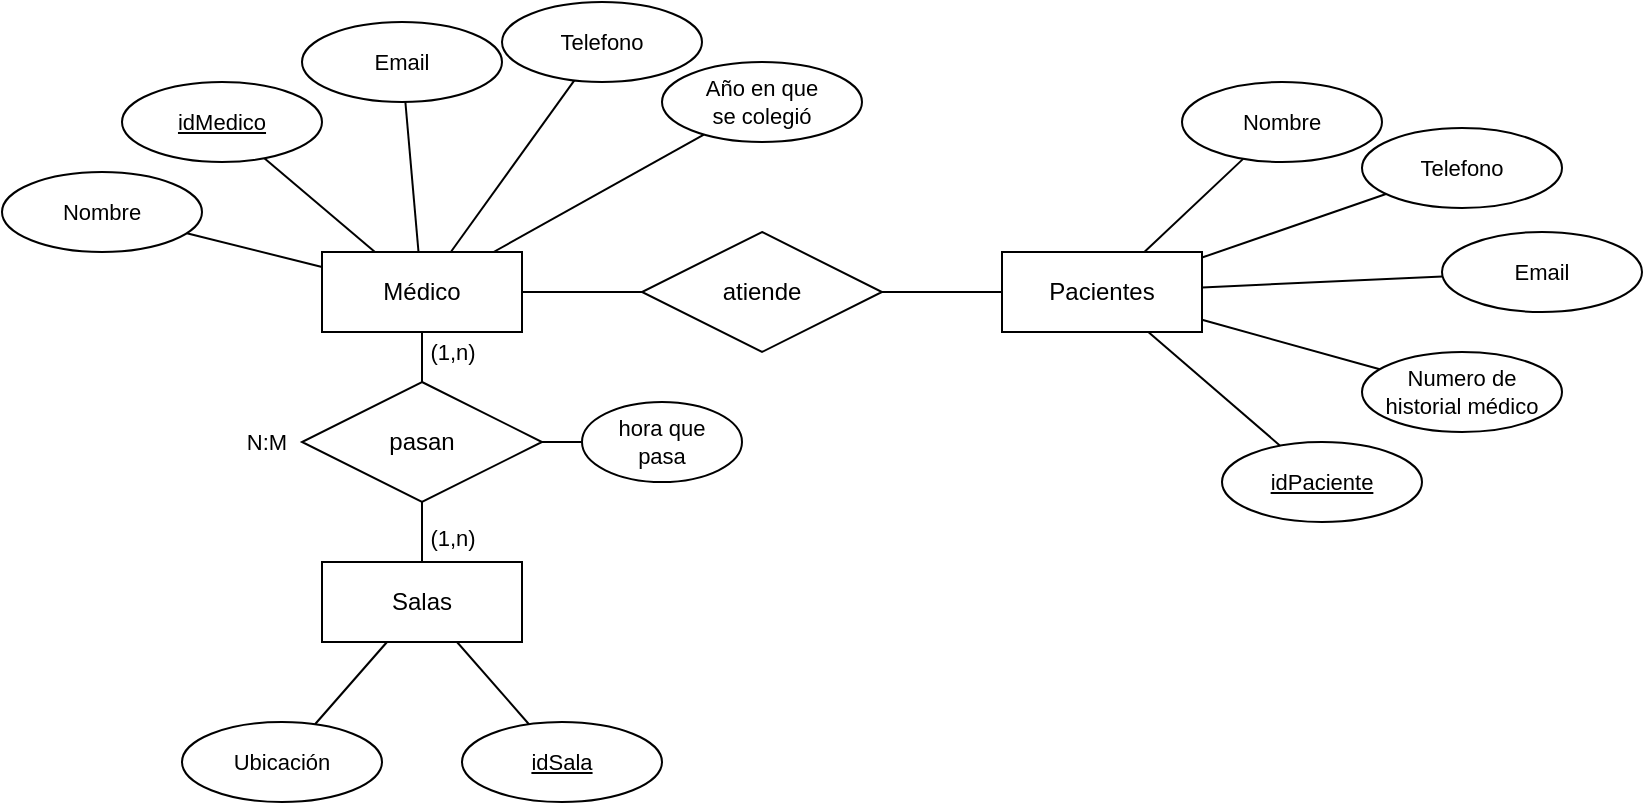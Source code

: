 <mxfile version="22.1.16" type="github" pages="4">
  <diagram name="Ejercicio 1" id="e9D0UUOPc3bHEEp7Io9f">
    <mxGraphModel dx="1393" dy="758" grid="1" gridSize="10" guides="1" tooltips="1" connect="1" arrows="1" fold="1" page="1" pageScale="1" pageWidth="980" pageHeight="690" math="0" shadow="0">
      <root>
        <mxCell id="0" />
        <mxCell id="1" parent="0" />
        <mxCell id="zloxpWGqAuvNf6bjvjbH-25" style="edgeStyle=none;shape=connector;rounded=0;orthogonalLoop=1;jettySize=auto;html=1;labelBackgroundColor=default;strokeColor=default;align=center;verticalAlign=middle;fontFamily=Helvetica;fontSize=11;fontColor=default;endArrow=none;endFill=0;" parent="1" source="zloxpWGqAuvNf6bjvjbH-1" target="zloxpWGqAuvNf6bjvjbH-3" edge="1">
          <mxGeometry relative="1" as="geometry" />
        </mxCell>
        <mxCell id="zloxpWGqAuvNf6bjvjbH-1" value="Médico" style="whiteSpace=wrap;html=1;align=center;" parent="1" vertex="1">
          <mxGeometry x="270" y="295" width="100" height="40" as="geometry" />
        </mxCell>
        <mxCell id="zloxpWGqAuvNf6bjvjbH-2" value="Pacientes" style="whiteSpace=wrap;html=1;align=center;" parent="1" vertex="1">
          <mxGeometry x="610" y="295" width="100" height="40" as="geometry" />
        </mxCell>
        <mxCell id="zloxpWGqAuvNf6bjvjbH-26" style="edgeStyle=none;shape=connector;rounded=0;orthogonalLoop=1;jettySize=auto;html=1;labelBackgroundColor=default;strokeColor=default;align=center;verticalAlign=middle;fontFamily=Helvetica;fontSize=11;fontColor=default;endArrow=none;endFill=0;" parent="1" source="zloxpWGqAuvNf6bjvjbH-3" target="zloxpWGqAuvNf6bjvjbH-2" edge="1">
          <mxGeometry relative="1" as="geometry" />
        </mxCell>
        <mxCell id="zloxpWGqAuvNf6bjvjbH-3" value="atiende" style="shape=rhombus;perimeter=rhombusPerimeter;whiteSpace=wrap;html=1;align=center;" parent="1" vertex="1">
          <mxGeometry x="430" y="285" width="120" height="60" as="geometry" />
        </mxCell>
        <mxCell id="zloxpWGqAuvNf6bjvjbH-4" value="Salas" style="whiteSpace=wrap;html=1;align=center;" parent="1" vertex="1">
          <mxGeometry x="270" y="450" width="100" height="40" as="geometry" />
        </mxCell>
        <mxCell id="zloxpWGqAuvNf6bjvjbH-11" style="edgeStyle=none;shape=connector;rounded=0;orthogonalLoop=1;jettySize=auto;html=1;labelBackgroundColor=default;strokeColor=default;align=center;verticalAlign=middle;fontFamily=Helvetica;fontSize=11;fontColor=default;endArrow=none;endFill=0;" parent="1" source="zloxpWGqAuvNf6bjvjbH-6" target="zloxpWGqAuvNf6bjvjbH-4" edge="1">
          <mxGeometry relative="1" as="geometry" />
        </mxCell>
        <mxCell id="zloxpWGqAuvNf6bjvjbH-12" style="edgeStyle=none;shape=connector;rounded=0;orthogonalLoop=1;jettySize=auto;html=1;labelBackgroundColor=default;strokeColor=default;align=center;verticalAlign=middle;fontFamily=Helvetica;fontSize=11;fontColor=default;endArrow=none;endFill=0;" parent="1" source="zloxpWGqAuvNf6bjvjbH-6" target="zloxpWGqAuvNf6bjvjbH-1" edge="1">
          <mxGeometry relative="1" as="geometry" />
        </mxCell>
        <mxCell id="zloxpWGqAuvNf6bjvjbH-6" value="pasan" style="shape=rhombus;perimeter=rhombusPerimeter;whiteSpace=wrap;html=1;align=center;" parent="1" vertex="1">
          <mxGeometry x="260" y="360" width="120" height="60" as="geometry" />
        </mxCell>
        <mxCell id="zloxpWGqAuvNf6bjvjbH-10" style="edgeStyle=none;shape=connector;rounded=0;orthogonalLoop=1;jettySize=auto;html=1;labelBackgroundColor=default;strokeColor=default;align=center;verticalAlign=middle;fontFamily=Helvetica;fontSize=11;fontColor=default;endArrow=none;endFill=0;" parent="1" source="zloxpWGqAuvNf6bjvjbH-7" target="zloxpWGqAuvNf6bjvjbH-4" edge="1">
          <mxGeometry relative="1" as="geometry" />
        </mxCell>
        <mxCell id="zloxpWGqAuvNf6bjvjbH-7" value="Ubicación" style="ellipse;whiteSpace=wrap;html=1;align=center;fontFamily=Helvetica;fontSize=11;fontColor=default;" parent="1" vertex="1">
          <mxGeometry x="200" y="530" width="100" height="40" as="geometry" />
        </mxCell>
        <mxCell id="zloxpWGqAuvNf6bjvjbH-9" style="rounded=0;orthogonalLoop=1;jettySize=auto;html=1;endArrow=none;endFill=0;" parent="1" source="zloxpWGqAuvNf6bjvjbH-8" target="zloxpWGqAuvNf6bjvjbH-4" edge="1">
          <mxGeometry relative="1" as="geometry" />
        </mxCell>
        <mxCell id="zloxpWGqAuvNf6bjvjbH-8" value="idSala" style="whiteSpace=wrap;html=1;align=center;fontFamily=Helvetica;fontSize=11;fontColor=default;shape=ellipse;perimeter=ellipsePerimeter;fontStyle=4;" parent="1" vertex="1">
          <mxGeometry x="340" y="530" width="100" height="40" as="geometry" />
        </mxCell>
        <mxCell id="zloxpWGqAuvNf6bjvjbH-24" style="edgeStyle=none;shape=connector;rounded=0;orthogonalLoop=1;jettySize=auto;html=1;labelBackgroundColor=default;strokeColor=default;align=center;verticalAlign=middle;fontFamily=Helvetica;fontSize=11;fontColor=default;endArrow=none;endFill=0;" parent="1" source="zloxpWGqAuvNf6bjvjbH-13" target="zloxpWGqAuvNf6bjvjbH-1" edge="1">
          <mxGeometry relative="1" as="geometry" />
        </mxCell>
        <mxCell id="zloxpWGqAuvNf6bjvjbH-13" value="Nombre" style="ellipse;whiteSpace=wrap;html=1;align=center;fontFamily=Helvetica;fontSize=11;fontColor=default;" parent="1" vertex="1">
          <mxGeometry x="110" y="255" width="100" height="40" as="geometry" />
        </mxCell>
        <mxCell id="zloxpWGqAuvNf6bjvjbH-21" style="edgeStyle=none;shape=connector;rounded=0;orthogonalLoop=1;jettySize=auto;html=1;labelBackgroundColor=default;strokeColor=default;align=center;verticalAlign=middle;fontFamily=Helvetica;fontSize=11;fontColor=default;endArrow=none;endFill=0;" parent="1" source="zloxpWGqAuvNf6bjvjbH-15" target="zloxpWGqAuvNf6bjvjbH-1" edge="1">
          <mxGeometry relative="1" as="geometry" />
        </mxCell>
        <mxCell id="zloxpWGqAuvNf6bjvjbH-15" value="Email" style="ellipse;whiteSpace=wrap;html=1;align=center;fontFamily=Helvetica;fontSize=11;fontColor=default;" parent="1" vertex="1">
          <mxGeometry x="260" y="180" width="100" height="40" as="geometry" />
        </mxCell>
        <mxCell id="zloxpWGqAuvNf6bjvjbH-20" style="edgeStyle=none;shape=connector;rounded=0;orthogonalLoop=1;jettySize=auto;html=1;labelBackgroundColor=default;strokeColor=default;align=center;verticalAlign=middle;fontFamily=Helvetica;fontSize=11;fontColor=default;endArrow=none;endFill=0;" parent="1" source="zloxpWGqAuvNf6bjvjbH-16" target="zloxpWGqAuvNf6bjvjbH-1" edge="1">
          <mxGeometry relative="1" as="geometry" />
        </mxCell>
        <mxCell id="zloxpWGqAuvNf6bjvjbH-16" value="Telefono" style="ellipse;whiteSpace=wrap;html=1;align=center;fontFamily=Helvetica;fontSize=11;fontColor=default;" parent="1" vertex="1">
          <mxGeometry x="360" y="170" width="100" height="40" as="geometry" />
        </mxCell>
        <mxCell id="zloxpWGqAuvNf6bjvjbH-19" style="edgeStyle=none;shape=connector;rounded=0;orthogonalLoop=1;jettySize=auto;html=1;labelBackgroundColor=default;strokeColor=default;align=center;verticalAlign=middle;fontFamily=Helvetica;fontSize=11;fontColor=default;endArrow=none;endFill=0;" parent="1" source="zloxpWGqAuvNf6bjvjbH-17" target="zloxpWGqAuvNf6bjvjbH-1" edge="1">
          <mxGeometry relative="1" as="geometry" />
        </mxCell>
        <mxCell id="zloxpWGqAuvNf6bjvjbH-17" value="Año en que &lt;br&gt;se colegió" style="ellipse;whiteSpace=wrap;html=1;align=center;fontFamily=Helvetica;fontSize=11;fontColor=default;" parent="1" vertex="1">
          <mxGeometry x="440" y="200" width="100" height="40" as="geometry" />
        </mxCell>
        <mxCell id="zloxpWGqAuvNf6bjvjbH-22" style="edgeStyle=none;shape=connector;rounded=0;orthogonalLoop=1;jettySize=auto;html=1;labelBackgroundColor=default;strokeColor=default;align=center;verticalAlign=middle;fontFamily=Helvetica;fontSize=11;fontColor=default;endArrow=none;endFill=0;" parent="1" source="zloxpWGqAuvNf6bjvjbH-18" target="zloxpWGqAuvNf6bjvjbH-1" edge="1">
          <mxGeometry relative="1" as="geometry" />
        </mxCell>
        <mxCell id="zloxpWGqAuvNf6bjvjbH-18" value="idMedico" style="whiteSpace=wrap;html=1;align=center;fontFamily=Helvetica;fontSize=11;fontColor=default;shape=ellipse;perimeter=ellipsePerimeter;fontStyle=4;" parent="1" vertex="1">
          <mxGeometry x="170" y="210" width="100" height="40" as="geometry" />
        </mxCell>
        <mxCell id="zloxpWGqAuvNf6bjvjbH-37" style="edgeStyle=none;shape=connector;rounded=0;orthogonalLoop=1;jettySize=auto;html=1;labelBackgroundColor=default;strokeColor=default;align=center;verticalAlign=middle;fontFamily=Helvetica;fontSize=11;fontColor=default;endArrow=none;endFill=0;" parent="1" source="zloxpWGqAuvNf6bjvjbH-27" target="zloxpWGqAuvNf6bjvjbH-2" edge="1">
          <mxGeometry relative="1" as="geometry" />
        </mxCell>
        <mxCell id="zloxpWGqAuvNf6bjvjbH-27" value="Nombre" style="ellipse;whiteSpace=wrap;html=1;align=center;fontFamily=Helvetica;fontSize=11;fontColor=default;" parent="1" vertex="1">
          <mxGeometry x="700" y="210" width="100" height="40" as="geometry" />
        </mxCell>
        <mxCell id="zloxpWGqAuvNf6bjvjbH-35" style="edgeStyle=none;shape=connector;rounded=0;orthogonalLoop=1;jettySize=auto;html=1;labelBackgroundColor=default;strokeColor=default;align=center;verticalAlign=middle;fontFamily=Helvetica;fontSize=11;fontColor=default;endArrow=none;endFill=0;" parent="1" source="zloxpWGqAuvNf6bjvjbH-29" target="zloxpWGqAuvNf6bjvjbH-2" edge="1">
          <mxGeometry relative="1" as="geometry" />
        </mxCell>
        <mxCell id="zloxpWGqAuvNf6bjvjbH-29" value="Email" style="ellipse;whiteSpace=wrap;html=1;align=center;fontFamily=Helvetica;fontSize=11;fontColor=default;" parent="1" vertex="1">
          <mxGeometry x="830" y="285" width="100" height="40" as="geometry" />
        </mxCell>
        <mxCell id="zloxpWGqAuvNf6bjvjbH-36" style="edgeStyle=none;shape=connector;rounded=0;orthogonalLoop=1;jettySize=auto;html=1;labelBackgroundColor=default;strokeColor=default;align=center;verticalAlign=middle;fontFamily=Helvetica;fontSize=11;fontColor=default;endArrow=none;endFill=0;" parent="1" source="zloxpWGqAuvNf6bjvjbH-30" target="zloxpWGqAuvNf6bjvjbH-2" edge="1">
          <mxGeometry relative="1" as="geometry" />
        </mxCell>
        <mxCell id="zloxpWGqAuvNf6bjvjbH-30" value="Telefono" style="ellipse;whiteSpace=wrap;html=1;align=center;fontFamily=Helvetica;fontSize=11;fontColor=default;" parent="1" vertex="1">
          <mxGeometry x="790" y="233" width="100" height="40" as="geometry" />
        </mxCell>
        <mxCell id="zloxpWGqAuvNf6bjvjbH-34" style="edgeStyle=none;shape=connector;rounded=0;orthogonalLoop=1;jettySize=auto;html=1;labelBackgroundColor=default;strokeColor=default;align=center;verticalAlign=middle;fontFamily=Helvetica;fontSize=11;fontColor=default;endArrow=none;endFill=0;" parent="1" source="zloxpWGqAuvNf6bjvjbH-31" target="zloxpWGqAuvNf6bjvjbH-2" edge="1">
          <mxGeometry relative="1" as="geometry" />
        </mxCell>
        <mxCell id="zloxpWGqAuvNf6bjvjbH-31" value="Numero de &lt;br&gt;historial médico" style="ellipse;whiteSpace=wrap;html=1;align=center;fontFamily=Helvetica;fontSize=11;fontColor=default;" parent="1" vertex="1">
          <mxGeometry x="790" y="345" width="100" height="40" as="geometry" />
        </mxCell>
        <mxCell id="zloxpWGqAuvNf6bjvjbH-32" value="idPaciente" style="ellipse;whiteSpace=wrap;html=1;align=center;fontStyle=4;fontFamily=Helvetica;fontSize=11;fontColor=default;" parent="1" vertex="1">
          <mxGeometry x="720" y="390" width="100" height="40" as="geometry" />
        </mxCell>
        <mxCell id="zloxpWGqAuvNf6bjvjbH-33" style="edgeStyle=none;shape=connector;rounded=0;orthogonalLoop=1;jettySize=auto;html=1;labelBackgroundColor=default;strokeColor=default;align=center;verticalAlign=middle;fontFamily=Helvetica;fontSize=11;fontColor=default;endArrow=none;endFill=0;" parent="1" source="zloxpWGqAuvNf6bjvjbH-32" target="zloxpWGqAuvNf6bjvjbH-2" edge="1">
          <mxGeometry relative="1" as="geometry" />
        </mxCell>
        <mxCell id="zloxpWGqAuvNf6bjvjbH-39" value="(1,n)" style="text;html=1;align=center;verticalAlign=middle;resizable=0;points=[];autosize=1;strokeColor=none;fillColor=none;fontSize=11;fontFamily=Helvetica;fontColor=default;" parent="1" vertex="1">
          <mxGeometry x="310" y="423" width="50" height="30" as="geometry" />
        </mxCell>
        <mxCell id="zloxpWGqAuvNf6bjvjbH-40" value="(1,n)" style="text;html=1;align=center;verticalAlign=middle;resizable=0;points=[];autosize=1;strokeColor=none;fillColor=none;fontSize=11;fontFamily=Helvetica;fontColor=default;" parent="1" vertex="1">
          <mxGeometry x="310" y="330" width="50" height="30" as="geometry" />
        </mxCell>
        <mxCell id="zloxpWGqAuvNf6bjvjbH-41" value="N:M" style="text;html=1;align=center;verticalAlign=middle;resizable=0;points=[];autosize=1;strokeColor=none;fillColor=none;fontSize=11;fontFamily=Helvetica;fontColor=default;" parent="1" vertex="1">
          <mxGeometry x="222" y="375" width="40" height="30" as="geometry" />
        </mxCell>
        <mxCell id="zloxpWGqAuvNf6bjvjbH-43" style="edgeStyle=none;shape=connector;rounded=0;orthogonalLoop=1;jettySize=auto;html=1;labelBackgroundColor=default;strokeColor=default;align=center;verticalAlign=middle;fontFamily=Helvetica;fontSize=11;fontColor=default;endArrow=none;endFill=0;" parent="1" source="zloxpWGqAuvNf6bjvjbH-42" target="zloxpWGqAuvNf6bjvjbH-6" edge="1">
          <mxGeometry relative="1" as="geometry" />
        </mxCell>
        <mxCell id="zloxpWGqAuvNf6bjvjbH-42" value="hora que&lt;br&gt;pasa" style="ellipse;whiteSpace=wrap;html=1;align=center;fontFamily=Helvetica;fontSize=11;fontColor=default;" parent="1" vertex="1">
          <mxGeometry x="400" y="370" width="80" height="40" as="geometry" />
        </mxCell>
      </root>
    </mxGraphModel>
  </diagram>
  <diagram id="keZ1kcQEt2_5D-CYPhZO" name="Ejercicio 3">
    <mxGraphModel dx="1228" dy="632" grid="1" gridSize="10" guides="1" tooltips="1" connect="1" arrows="1" fold="1" page="1" pageScale="1" pageWidth="980" pageHeight="690" math="0" shadow="0">
      <root>
        <mxCell id="0" />
        <mxCell id="1" parent="0" />
        <mxCell id="lt8vKc3knLX-X4IiaiUr-12" style="rounded=0;orthogonalLoop=1;jettySize=auto;html=1;endArrow=none;endFill=0;" edge="1" parent="1" source="lt8vKc3knLX-X4IiaiUr-1" target="lt8vKc3knLX-X4IiaiUr-11">
          <mxGeometry relative="1" as="geometry" />
        </mxCell>
        <mxCell id="lt8vKc3knLX-X4IiaiUr-13" style="edgeStyle=none;shape=connector;rounded=0;orthogonalLoop=1;jettySize=auto;html=1;labelBackgroundColor=default;strokeColor=default;align=center;verticalAlign=middle;fontFamily=Helvetica;fontSize=11;fontColor=default;endArrow=none;endFill=0;" edge="1" parent="1" source="lt8vKc3knLX-X4IiaiUr-1" target="lt8vKc3knLX-X4IiaiUr-10">
          <mxGeometry relative="1" as="geometry" />
        </mxCell>
        <mxCell id="lt8vKc3knLX-X4IiaiUr-14" style="edgeStyle=none;shape=connector;rounded=0;orthogonalLoop=1;jettySize=auto;html=1;labelBackgroundColor=default;strokeColor=default;align=center;verticalAlign=middle;fontFamily=Helvetica;fontSize=11;fontColor=default;endArrow=none;endFill=0;" edge="1" parent="1" source="lt8vKc3knLX-X4IiaiUr-1" target="lt8vKc3knLX-X4IiaiUr-9">
          <mxGeometry relative="1" as="geometry" />
        </mxCell>
        <mxCell id="lt8vKc3knLX-X4IiaiUr-15" style="edgeStyle=none;shape=connector;rounded=0;orthogonalLoop=1;jettySize=auto;html=1;labelBackgroundColor=default;strokeColor=default;align=center;verticalAlign=middle;fontFamily=Helvetica;fontSize=11;fontColor=default;endArrow=none;endFill=0;" edge="1" parent="1" source="lt8vKc3knLX-X4IiaiUr-1" target="lt8vKc3knLX-X4IiaiUr-8">
          <mxGeometry relative="1" as="geometry" />
        </mxCell>
        <mxCell id="lt8vKc3knLX-X4IiaiUr-16" style="edgeStyle=none;shape=connector;rounded=0;orthogonalLoop=1;jettySize=auto;html=1;labelBackgroundColor=default;strokeColor=default;align=center;verticalAlign=middle;fontFamily=Helvetica;fontSize=11;fontColor=default;endArrow=none;endFill=0;" edge="1" parent="1" source="lt8vKc3knLX-X4IiaiUr-1" target="lt8vKc3knLX-X4IiaiUr-7">
          <mxGeometry relative="1" as="geometry" />
        </mxCell>
        <mxCell id="lt8vKc3knLX-X4IiaiUr-17" style="edgeStyle=none;shape=connector;rounded=0;orthogonalLoop=1;jettySize=auto;html=1;labelBackgroundColor=default;strokeColor=default;align=center;verticalAlign=middle;fontFamily=Helvetica;fontSize=11;fontColor=default;endArrow=none;endFill=0;" edge="1" parent="1" source="lt8vKc3knLX-X4IiaiUr-1" target="lt8vKc3knLX-X4IiaiUr-6">
          <mxGeometry relative="1" as="geometry" />
        </mxCell>
        <mxCell id="lt8vKc3knLX-X4IiaiUr-18" style="edgeStyle=none;shape=connector;rounded=0;orthogonalLoop=1;jettySize=auto;html=1;labelBackgroundColor=default;strokeColor=default;align=center;verticalAlign=middle;fontFamily=Helvetica;fontSize=11;fontColor=default;endArrow=none;endFill=0;" edge="1" parent="1" source="lt8vKc3knLX-X4IiaiUr-1" target="lt8vKc3knLX-X4IiaiUr-3">
          <mxGeometry relative="1" as="geometry" />
        </mxCell>
        <mxCell id="lt8vKc3knLX-X4IiaiUr-1" value="Cliente" style="whiteSpace=wrap;html=1;align=center;" vertex="1" parent="1">
          <mxGeometry x="260" y="400" width="100" height="40" as="geometry" />
        </mxCell>
        <mxCell id="lt8vKc3knLX-X4IiaiUr-20" style="edgeStyle=none;shape=connector;rounded=0;orthogonalLoop=1;jettySize=auto;html=1;labelBackgroundColor=default;strokeColor=default;align=center;verticalAlign=middle;fontFamily=Helvetica;fontSize=11;fontColor=default;endArrow=none;endFill=0;" edge="1" parent="1" source="lt8vKc3knLX-X4IiaiUr-2" target="lt8vKc3knLX-X4IiaiUr-5">
          <mxGeometry relative="1" as="geometry" />
        </mxCell>
        <mxCell id="lt8vKc3knLX-X4IiaiUr-2" value="Pedido" style="whiteSpace=wrap;html=1;align=center;" vertex="1" parent="1">
          <mxGeometry x="620" y="400" width="100" height="40" as="geometry" />
        </mxCell>
        <mxCell id="lt8vKc3knLX-X4IiaiUr-19" style="edgeStyle=none;shape=connector;rounded=0;orthogonalLoop=1;jettySize=auto;html=1;labelBackgroundColor=default;strokeColor=default;align=center;verticalAlign=middle;fontFamily=Helvetica;fontSize=11;fontColor=default;endArrow=none;endFill=0;" edge="1" parent="1" source="lt8vKc3knLX-X4IiaiUr-3" target="lt8vKc3knLX-X4IiaiUr-2">
          <mxGeometry relative="1" as="geometry" />
        </mxCell>
        <mxCell id="lt8vKc3knLX-X4IiaiUr-3" value="realizan" style="shape=rhombus;perimeter=rhombusPerimeter;whiteSpace=wrap;html=1;align=center;" vertex="1" parent="1">
          <mxGeometry x="430" y="390" width="120" height="60" as="geometry" />
        </mxCell>
        <mxCell id="lt8vKc3knLX-X4IiaiUr-4" value="Albarán" style="whiteSpace=wrap;html=1;align=center;" vertex="1" parent="1">
          <mxGeometry x="620" y="160" width="100" height="40" as="geometry" />
        </mxCell>
        <mxCell id="lt8vKc3knLX-X4IiaiUr-21" style="edgeStyle=none;shape=connector;rounded=0;orthogonalLoop=1;jettySize=auto;html=1;labelBackgroundColor=default;strokeColor=default;align=center;verticalAlign=middle;fontFamily=Helvetica;fontSize=11;fontColor=default;endArrow=none;endFill=0;" edge="1" parent="1" source="lt8vKc3knLX-X4IiaiUr-5" target="lt8vKc3knLX-X4IiaiUr-4">
          <mxGeometry relative="1" as="geometry" />
        </mxCell>
        <mxCell id="lt8vKc3knLX-X4IiaiUr-5" value="Tiene" style="shape=rhombus;perimeter=rhombusPerimeter;whiteSpace=wrap;html=1;align=center;" vertex="1" parent="1">
          <mxGeometry x="610" y="270" width="120" height="60" as="geometry" />
        </mxCell>
        <mxCell id="lt8vKc3knLX-X4IiaiUr-6" value="Fax" style="ellipse;whiteSpace=wrap;html=1;align=center;fontFamily=Helvetica;fontSize=11;fontColor=default;" vertex="1" parent="1">
          <mxGeometry x="320" y="320" width="100" height="40" as="geometry" />
        </mxCell>
        <mxCell id="lt8vKc3knLX-X4IiaiUr-7" value="E-mail" style="ellipse;whiteSpace=wrap;html=1;align=center;fontFamily=Helvetica;fontSize=11;fontColor=default;" vertex="1" parent="1">
          <mxGeometry x="200" y="320" width="100" height="40" as="geometry" />
        </mxCell>
        <mxCell id="lt8vKc3knLX-X4IiaiUr-8" value="Teléfono" style="ellipse;whiteSpace=wrap;html=1;align=center;fontFamily=Helvetica;fontSize=11;fontColor=default;" vertex="1" parent="1">
          <mxGeometry x="130" y="360" width="100" height="40" as="geometry" />
        </mxCell>
        <mxCell id="lt8vKc3knLX-X4IiaiUr-9" value="nCliente" style="ellipse;whiteSpace=wrap;html=1;align=center;fontStyle=4;fontFamily=Helvetica;fontSize=11;fontColor=default;" vertex="1" parent="1">
          <mxGeometry x="120" y="410" width="100" height="40" as="geometry" />
        </mxCell>
        <mxCell id="lt8vKc3knLX-X4IiaiUr-10" value="Nombre" style="ellipse;whiteSpace=wrap;html=1;align=center;fontFamily=Helvetica;fontSize=11;fontColor=default;" vertex="1" parent="1">
          <mxGeometry x="180" y="460" width="100" height="40" as="geometry" />
        </mxCell>
        <mxCell id="lt8vKc3knLX-X4IiaiUr-11" value="Apellidos" style="ellipse;whiteSpace=wrap;html=1;align=center;fontFamily=Helvetica;fontSize=11;fontColor=default;" vertex="1" parent="1">
          <mxGeometry x="280" y="500" width="100" height="40" as="geometry" />
        </mxCell>
        <mxCell id="lt8vKc3knLX-X4IiaiUr-28" style="edgeStyle=none;shape=connector;rounded=0;orthogonalLoop=1;jettySize=auto;html=1;labelBackgroundColor=default;strokeColor=default;align=center;verticalAlign=middle;fontFamily=Helvetica;fontSize=11;fontColor=default;endArrow=none;endFill=0;" edge="1" parent="1" source="lt8vKc3knLX-X4IiaiUr-22" target="lt8vKc3knLX-X4IiaiUr-2">
          <mxGeometry relative="1" as="geometry" />
        </mxCell>
        <mxCell id="lt8vKc3knLX-X4IiaiUr-22" value="nPedido" style="ellipse;whiteSpace=wrap;html=1;align=center;fontStyle=4;fontFamily=Helvetica;fontSize=11;fontColor=default;" vertex="1" parent="1">
          <mxGeometry x="620" y="510" width="100" height="40" as="geometry" />
        </mxCell>
        <mxCell id="lt8vKc3knLX-X4IiaiUr-29" style="edgeStyle=none;shape=connector;rounded=0;orthogonalLoop=1;jettySize=auto;html=1;labelBackgroundColor=default;strokeColor=default;align=center;verticalAlign=middle;fontFamily=Helvetica;fontSize=11;fontColor=default;endArrow=none;endFill=0;" edge="1" parent="1" source="lt8vKc3knLX-X4IiaiUr-23" target="lt8vKc3knLX-X4IiaiUr-2">
          <mxGeometry relative="1" as="geometry" />
        </mxCell>
        <mxCell id="lt8vKc3knLX-X4IiaiUr-23" value="PersonaContacto" style="ellipse;whiteSpace=wrap;html=1;align=center;fontFamily=Helvetica;fontSize=11;fontColor=default;" vertex="1" parent="1">
          <mxGeometry x="730" y="490" width="100" height="40" as="geometry" />
        </mxCell>
        <mxCell id="lt8vKc3knLX-X4IiaiUr-30" style="edgeStyle=none;shape=connector;rounded=0;orthogonalLoop=1;jettySize=auto;html=1;labelBackgroundColor=default;strokeColor=default;align=center;verticalAlign=middle;fontFamily=Helvetica;fontSize=11;fontColor=default;endArrow=none;endFill=0;" edge="1" parent="1" source="lt8vKc3knLX-X4IiaiUr-24" target="lt8vKc3knLX-X4IiaiUr-2">
          <mxGeometry relative="1" as="geometry" />
        </mxCell>
        <mxCell id="lt8vKc3knLX-X4IiaiUr-24" value="Cantidad" style="ellipse;whiteSpace=wrap;html=1;align=center;fontFamily=Helvetica;fontSize=11;fontColor=default;" vertex="1" parent="1">
          <mxGeometry x="780" y="440" width="100" height="40" as="geometry" />
        </mxCell>
        <mxCell id="lt8vKc3knLX-X4IiaiUr-31" style="edgeStyle=none;shape=connector;rounded=0;orthogonalLoop=1;jettySize=auto;html=1;labelBackgroundColor=default;strokeColor=default;align=center;verticalAlign=middle;fontFamily=Helvetica;fontSize=11;fontColor=default;endArrow=none;endFill=0;" edge="1" parent="1" source="lt8vKc3knLX-X4IiaiUr-25" target="lt8vKc3knLX-X4IiaiUr-2">
          <mxGeometry relative="1" as="geometry" />
        </mxCell>
        <mxCell id="lt8vKc3knLX-X4IiaiUr-25" value="Fecha Asociada" style="ellipse;whiteSpace=wrap;html=1;align=center;fontFamily=Helvetica;fontSize=11;fontColor=default;" vertex="1" parent="1">
          <mxGeometry x="790" y="389" width="100" height="40" as="geometry" />
        </mxCell>
        <mxCell id="lt8vKc3knLX-X4IiaiUr-27" style="edgeStyle=none;shape=connector;rounded=0;orthogonalLoop=1;jettySize=auto;html=1;labelBackgroundColor=default;strokeColor=default;align=center;verticalAlign=middle;fontFamily=Helvetica;fontSize=11;fontColor=default;endArrow=none;endFill=0;" edge="1" parent="1" source="lt8vKc3knLX-X4IiaiUr-26" target="lt8vKc3knLX-X4IiaiUr-2">
          <mxGeometry relative="1" as="geometry" />
        </mxCell>
        <mxCell id="lt8vKc3knLX-X4IiaiUr-26" value="Referencia artículo" style="ellipse;whiteSpace=wrap;html=1;align=center;fontFamily=Helvetica;fontSize=11;fontColor=default;" vertex="1" parent="1">
          <mxGeometry x="520" y="470" width="100" height="40" as="geometry" />
        </mxCell>
        <mxCell id="lt8vKc3knLX-X4IiaiUr-34" style="edgeStyle=none;shape=connector;rounded=0;orthogonalLoop=1;jettySize=auto;html=1;labelBackgroundColor=default;strokeColor=default;align=center;verticalAlign=middle;fontFamily=Helvetica;fontSize=11;fontColor=default;endArrow=none;endFill=0;" edge="1" parent="1" source="lt8vKc3knLX-X4IiaiUr-32" target="lt8vKc3knLX-X4IiaiUr-4">
          <mxGeometry relative="1" as="geometry" />
        </mxCell>
        <mxCell id="lt8vKc3knLX-X4IiaiUr-32" value="Nombre receptor" style="ellipse;whiteSpace=wrap;html=1;align=center;fontFamily=Helvetica;fontSize=11;fontColor=default;" vertex="1" parent="1">
          <mxGeometry x="740" y="220" width="100" height="40" as="geometry" />
        </mxCell>
        <mxCell id="lt8vKc3knLX-X4IiaiUr-35" style="edgeStyle=none;shape=connector;rounded=0;orthogonalLoop=1;jettySize=auto;html=1;labelBackgroundColor=default;strokeColor=default;align=center;verticalAlign=middle;fontFamily=Helvetica;fontSize=11;fontColor=default;endArrow=none;endFill=0;" edge="1" parent="1" source="lt8vKc3knLX-X4IiaiUr-33" target="lt8vKc3knLX-X4IiaiUr-4">
          <mxGeometry relative="1" as="geometry" />
        </mxCell>
        <mxCell id="lt8vKc3knLX-X4IiaiUr-33" value="Apellidos receptor" style="ellipse;whiteSpace=wrap;html=1;align=center;fontFamily=Helvetica;fontSize=11;fontColor=default;" vertex="1" parent="1">
          <mxGeometry x="780" y="143" width="100" height="40" as="geometry" />
        </mxCell>
        <mxCell id="lt8vKc3knLX-X4IiaiUr-46" style="edgeStyle=none;shape=connector;rounded=0;orthogonalLoop=1;jettySize=auto;html=1;labelBackgroundColor=default;strokeColor=default;align=center;verticalAlign=middle;fontFamily=Helvetica;fontSize=11;fontColor=default;endArrow=none;endFill=0;" edge="1" parent="1" source="lt8vKc3knLX-X4IiaiUr-37" target="lt8vKc3knLX-X4IiaiUr-4">
          <mxGeometry relative="1" as="geometry" />
        </mxCell>
        <mxCell id="lt8vKc3knLX-X4IiaiUr-37" value="Identificador de&lt;br&gt;modelo" style="ellipse;whiteSpace=wrap;html=1;align=center;fontStyle=4;fontFamily=Helvetica;fontSize=11;fontColor=default;" vertex="1" parent="1">
          <mxGeometry x="730" y="80" width="100" height="40" as="geometry" />
        </mxCell>
        <mxCell id="lt8vKc3knLX-X4IiaiUr-44" style="edgeStyle=none;shape=connector;rounded=0;orthogonalLoop=1;jettySize=auto;html=1;labelBackgroundColor=default;strokeColor=default;align=center;verticalAlign=middle;fontFamily=Helvetica;fontSize=11;fontColor=default;endArrow=none;endFill=0;" edge="1" parent="1" source="lt8vKc3knLX-X4IiaiUr-38" target="lt8vKc3knLX-X4IiaiUr-4">
          <mxGeometry relative="1" as="geometry" />
        </mxCell>
        <mxCell id="lt8vKc3knLX-X4IiaiUr-38" value="Descriptor&lt;br&gt;articulo" style="ellipse;whiteSpace=wrap;html=1;align=center;fontFamily=Helvetica;fontSize=11;fontColor=default;" vertex="1" parent="1">
          <mxGeometry x="650" y="40" width="100" height="40" as="geometry" />
        </mxCell>
        <mxCell id="lt8vKc3knLX-X4IiaiUr-43" style="edgeStyle=none;shape=connector;rounded=0;orthogonalLoop=1;jettySize=auto;html=1;labelBackgroundColor=default;strokeColor=default;align=center;verticalAlign=middle;fontFamily=Helvetica;fontSize=11;fontColor=default;endArrow=none;endFill=0;" edge="1" parent="1" source="lt8vKc3knLX-X4IiaiUr-39" target="lt8vKc3knLX-X4IiaiUr-4">
          <mxGeometry relative="1" as="geometry">
            <mxPoint x="680" y="180" as="targetPoint" />
          </mxGeometry>
        </mxCell>
        <mxCell id="lt8vKc3knLX-X4IiaiUr-39" value="Fecha de entrega" style="ellipse;whiteSpace=wrap;html=1;align=center;fontFamily=Helvetica;fontSize=11;fontColor=default;" vertex="1" parent="1">
          <mxGeometry x="550" y="60" width="100" height="40" as="geometry" />
        </mxCell>
        <mxCell id="lt8vKc3knLX-X4IiaiUr-42" style="edgeStyle=none;shape=connector;rounded=0;orthogonalLoop=1;jettySize=auto;html=1;labelBackgroundColor=default;strokeColor=default;align=center;verticalAlign=middle;fontFamily=Helvetica;fontSize=11;fontColor=default;endArrow=none;endFill=0;" edge="1" parent="1" source="lt8vKc3knLX-X4IiaiUr-41" target="lt8vKc3knLX-X4IiaiUr-4">
          <mxGeometry relative="1" as="geometry" />
        </mxCell>
        <mxCell id="lt8vKc3knLX-X4IiaiUr-41" value="Dirección entrega" style="ellipse;whiteSpace=wrap;html=1;align=center;fontFamily=Helvetica;fontSize=11;fontColor=default;" vertex="1" parent="1">
          <mxGeometry x="507" y="103" width="100" height="40" as="geometry" />
        </mxCell>
        <mxCell id="lt8vKc3knLX-X4IiaiUr-49" style="edgeStyle=none;shape=connector;rounded=0;orthogonalLoop=1;jettySize=auto;html=1;labelBackgroundColor=default;strokeColor=default;align=center;verticalAlign=middle;fontFamily=Helvetica;fontSize=11;fontColor=default;endArrow=none;endFill=0;" edge="1" parent="1" source="lt8vKc3knLX-X4IiaiUr-48" target="lt8vKc3knLX-X4IiaiUr-4">
          <mxGeometry relative="1" as="geometry" />
        </mxCell>
        <mxCell id="lt8vKc3knLX-X4IiaiUr-51" style="edgeStyle=none;shape=connector;rounded=0;orthogonalLoop=1;jettySize=auto;html=1;labelBackgroundColor=default;strokeColor=default;align=center;verticalAlign=middle;fontFamily=Helvetica;fontSize=11;fontColor=default;endArrow=none;endFill=0;" edge="1" parent="1" source="lt8vKc3knLX-X4IiaiUr-48" target="lt8vKc3knLX-X4IiaiUr-50">
          <mxGeometry relative="1" as="geometry" />
        </mxCell>
        <mxCell id="lt8vKc3knLX-X4IiaiUr-48" value="tiene" style="shape=rhombus;perimeter=rhombusPerimeter;whiteSpace=wrap;html=1;align=center;" vertex="1" parent="1">
          <mxGeometry x="430" y="150" width="120" height="60" as="geometry" />
        </mxCell>
        <mxCell id="lt8vKc3knLX-X4IiaiUr-50" value="Factura" style="whiteSpace=wrap;html=1;align=center;" vertex="1" parent="1">
          <mxGeometry x="260" y="160" width="100" height="40" as="geometry" />
        </mxCell>
        <mxCell id="lt8vKc3knLX-X4IiaiUr-57" style="edgeStyle=none;shape=connector;rounded=0;orthogonalLoop=1;jettySize=auto;html=1;labelBackgroundColor=default;strokeColor=default;align=center;verticalAlign=middle;fontFamily=Helvetica;fontSize=11;fontColor=default;endArrow=none;endFill=0;" edge="1" parent="1" source="lt8vKc3knLX-X4IiaiUr-52" target="lt8vKc3knLX-X4IiaiUr-50">
          <mxGeometry relative="1" as="geometry" />
        </mxCell>
        <mxCell id="lt8vKc3knLX-X4IiaiUr-52" value="nFactura" style="ellipse;whiteSpace=wrap;html=1;align=center;fontStyle=4;fontFamily=Helvetica;fontSize=11;fontColor=default;" vertex="1" parent="1">
          <mxGeometry x="260" y="80" width="100" height="40" as="geometry" />
        </mxCell>
        <mxCell id="lt8vKc3knLX-X4IiaiUr-56" style="edgeStyle=none;shape=connector;rounded=0;orthogonalLoop=1;jettySize=auto;html=1;labelBackgroundColor=default;strokeColor=default;align=center;verticalAlign=middle;fontFamily=Helvetica;fontSize=11;fontColor=default;endArrow=none;endFill=0;" edge="1" parent="1" source="lt8vKc3knLX-X4IiaiUr-53" target="lt8vKc3knLX-X4IiaiUr-50">
          <mxGeometry relative="1" as="geometry" />
        </mxCell>
        <mxCell id="lt8vKc3knLX-X4IiaiUr-53" value="Fecha del cobro" style="ellipse;whiteSpace=wrap;html=1;align=center;fontFamily=Helvetica;fontSize=11;fontColor=default;" vertex="1" parent="1">
          <mxGeometry x="110" y="160" width="100" height="40" as="geometry" />
        </mxCell>
        <mxCell id="lt8vKc3knLX-X4IiaiUr-55" style="edgeStyle=none;shape=connector;rounded=0;orthogonalLoop=1;jettySize=auto;html=1;labelBackgroundColor=default;strokeColor=default;align=center;verticalAlign=middle;fontFamily=Helvetica;fontSize=11;fontColor=default;endArrow=none;endFill=0;" edge="1" parent="1" source="lt8vKc3knLX-X4IiaiUr-54" target="lt8vKc3knLX-X4IiaiUr-50">
          <mxGeometry relative="1" as="geometry" />
        </mxCell>
        <mxCell id="lt8vKc3knLX-X4IiaiUr-54" value="Modo de pago" style="ellipse;whiteSpace=wrap;html=1;align=center;fontFamily=Helvetica;fontSize=11;fontColor=default;" vertex="1" parent="1">
          <mxGeometry x="260" y="230" width="100" height="40" as="geometry" />
        </mxCell>
        <mxCell id="lt8vKc3knLX-X4IiaiUr-61" style="edgeStyle=none;shape=connector;rounded=0;orthogonalLoop=1;jettySize=auto;html=1;labelBackgroundColor=default;strokeColor=default;align=center;verticalAlign=middle;fontFamily=Helvetica;fontSize=11;fontColor=default;endArrow=none;endFill=0;" edge="1" parent="1" source="lt8vKc3knLX-X4IiaiUr-60" target="lt8vKc3knLX-X4IiaiUr-4">
          <mxGeometry relative="1" as="geometry" />
        </mxCell>
        <mxCell id="lt8vKc3knLX-X4IiaiUr-60" value="Identificador de&lt;br&gt;familia" style="ellipse;whiteSpace=wrap;html=1;align=center;fontStyle=4;fontFamily=Helvetica;fontSize=11;fontColor=default;" vertex="1" parent="1">
          <mxGeometry x="530" y="210" width="100" height="40" as="geometry" />
        </mxCell>
        <mxCell id="Q5Tyb6r6hASc8pw8pF8p-1" value="(1,1)" style="text;html=1;align=center;verticalAlign=middle;resizable=0;points=[];autosize=1;strokeColor=none;fillColor=none;fontSize=11;fontFamily=Helvetica;fontColor=default;" vertex="1" parent="1">
          <mxGeometry x="393" y="390" width="50" height="30" as="geometry" />
        </mxCell>
        <mxCell id="Q5Tyb6r6hASc8pw8pF8p-2" value="(1,n)" style="text;html=1;align=center;verticalAlign=middle;resizable=0;points=[];autosize=1;strokeColor=none;fillColor=none;fontSize=11;fontFamily=Helvetica;fontColor=default;" vertex="1" parent="1">
          <mxGeometry x="539" y="390" width="50" height="30" as="geometry" />
        </mxCell>
        <mxCell id="Q5Tyb6r6hASc8pw8pF8p-3" value="1:N" style="text;html=1;align=center;verticalAlign=middle;resizable=0;points=[];autosize=1;strokeColor=none;fillColor=none;fontSize=11;fontFamily=Helvetica;fontColor=default;" vertex="1" parent="1">
          <mxGeometry x="470" y="360" width="40" height="30" as="geometry" />
        </mxCell>
        <mxCell id="Q5Tyb6r6hASc8pw8pF8p-4" value="(1,1)" style="text;html=1;align=center;verticalAlign=middle;resizable=0;points=[];autosize=1;strokeColor=none;fillColor=none;fontSize=11;fontFamily=Helvetica;fontColor=default;" vertex="1" parent="1">
          <mxGeometry x="630" y="370" width="50" height="30" as="geometry" />
        </mxCell>
        <mxCell id="Q5Tyb6r6hASc8pw8pF8p-5" value="(1,n)" style="text;html=1;align=center;verticalAlign=middle;resizable=0;points=[];autosize=1;strokeColor=none;fillColor=none;fontSize=11;fontFamily=Helvetica;fontColor=default;" vertex="1" parent="1">
          <mxGeometry x="630" y="200" width="50" height="30" as="geometry" />
        </mxCell>
        <mxCell id="Q5Tyb6r6hASc8pw8pF8p-8" value="(1,n)" style="text;html=1;align=center;verticalAlign=middle;resizable=0;points=[];autosize=1;strokeColor=none;fillColor=none;fontSize=11;fontFamily=Helvetica;fontColor=default;" vertex="1" parent="1">
          <mxGeometry x="532" y="153" width="50" height="30" as="geometry" />
        </mxCell>
        <mxCell id="Q5Tyb6r6hASc8pw8pF8p-9" value="(1,1)" style="text;html=1;align=center;verticalAlign=middle;resizable=0;points=[];autosize=1;strokeColor=none;fillColor=none;fontSize=11;fontFamily=Helvetica;fontColor=default;" vertex="1" parent="1">
          <mxGeometry x="400" y="153" width="50" height="30" as="geometry" />
        </mxCell>
        <mxCell id="Q5Tyb6r6hASc8pw8pF8p-10" value="1:N" style="text;html=1;align=center;verticalAlign=middle;resizable=0;points=[];autosize=1;strokeColor=none;fillColor=none;fontSize=11;fontFamily=Helvetica;fontColor=default;" vertex="1" parent="1">
          <mxGeometry x="470" y="123" width="40" height="30" as="geometry" />
        </mxCell>
        <mxCell id="Q5Tyb6r6hASc8pw8pF8p-11" value="1:N" style="text;html=1;align=center;verticalAlign=middle;resizable=0;points=[];autosize=1;strokeColor=none;fillColor=none;fontSize=11;fontFamily=Helvetica;fontColor=default;" vertex="1" parent="1">
          <mxGeometry x="570" y="285" width="40" height="30" as="geometry" />
        </mxCell>
      </root>
    </mxGraphModel>
  </diagram>
  <diagram id="YaUivMUJQ5F2l_1Pme2C" name="Ejercicio 5">
    <mxGraphModel dx="1393" dy="758" grid="1" gridSize="10" guides="1" tooltips="1" connect="1" arrows="1" fold="1" page="1" pageScale="1" pageWidth="980" pageHeight="690" math="0" shadow="0">
      <root>
        <mxCell id="0" />
        <mxCell id="1" parent="0" />
        <mxCell id="n22Md2DibupD8vKoca4r-1" value="Profesor" style="whiteSpace=wrap;html=1;align=center;fontFamily=Helvetica;fontSize=11;fontColor=default;" parent="1" vertex="1">
          <mxGeometry x="160" y="320" width="100" height="40" as="geometry" />
        </mxCell>
        <mxCell id="n22Md2DibupD8vKoca4r-7" style="edgeStyle=none;shape=connector;rounded=0;orthogonalLoop=1;jettySize=auto;html=1;labelBackgroundColor=default;strokeColor=default;align=center;verticalAlign=middle;fontFamily=Helvetica;fontSize=11;fontColor=default;endArrow=none;endFill=0;" parent="1" source="n22Md2DibupD8vKoca4r-2" target="n22Md2DibupD8vKoca4r-6" edge="1">
          <mxGeometry relative="1" as="geometry" />
        </mxCell>
        <mxCell id="n22Md2DibupD8vKoca4r-2" value="Coches de práctica" style="whiteSpace=wrap;html=1;align=center;fontFamily=Helvetica;fontSize=11;fontColor=default;" parent="1" vertex="1">
          <mxGeometry x="730" y="320" width="100" height="40" as="geometry" />
        </mxCell>
        <mxCell id="n22Md2DibupD8vKoca4r-9" style="edgeStyle=none;shape=connector;rounded=0;orthogonalLoop=1;jettySize=auto;html=1;labelBackgroundColor=default;strokeColor=default;align=center;verticalAlign=middle;fontFamily=Helvetica;fontSize=11;fontColor=default;endArrow=none;endFill=0;" parent="1" source="n22Md2DibupD8vKoca4r-3" target="n22Md2DibupD8vKoca4r-5" edge="1">
          <mxGeometry relative="1" as="geometry" />
        </mxCell>
        <mxCell id="n22Md2DibupD8vKoca4r-3" value="Alumno" style="whiteSpace=wrap;html=1;align=center;fontFamily=Helvetica;fontSize=11;fontColor=default;" parent="1" vertex="1">
          <mxGeometry x="435" y="320" width="100" height="40" as="geometry" />
        </mxCell>
        <mxCell id="n22Md2DibupD8vKoca4r-10" style="edgeStyle=none;shape=connector;rounded=0;orthogonalLoop=1;jettySize=auto;html=1;labelBackgroundColor=default;strokeColor=default;align=center;verticalAlign=middle;fontFamily=Helvetica;fontSize=11;fontColor=default;endArrow=none;endFill=0;" parent="1" source="n22Md2DibupD8vKoca4r-5" target="n22Md2DibupD8vKoca4r-1" edge="1">
          <mxGeometry relative="1" as="geometry" />
        </mxCell>
        <mxCell id="n22Md2DibupD8vKoca4r-5" value="da clase" style="shape=rhombus;perimeter=rhombusPerimeter;whiteSpace=wrap;html=1;align=center;fontFamily=Helvetica;fontSize=11;fontColor=default;" parent="1" vertex="1">
          <mxGeometry x="285" y="310" width="120" height="60" as="geometry" />
        </mxCell>
        <mxCell id="n22Md2DibupD8vKoca4r-8" style="edgeStyle=none;shape=connector;rounded=0;orthogonalLoop=1;jettySize=auto;html=1;labelBackgroundColor=default;strokeColor=default;align=center;verticalAlign=middle;fontFamily=Helvetica;fontSize=11;fontColor=default;endArrow=none;endFill=0;" parent="1" source="n22Md2DibupD8vKoca4r-6" target="n22Md2DibupD8vKoca4r-3" edge="1">
          <mxGeometry relative="1" as="geometry" />
        </mxCell>
        <mxCell id="n22Md2DibupD8vKoca4r-6" value="conducen" style="shape=rhombus;perimeter=rhombusPerimeter;whiteSpace=wrap;html=1;align=center;fontFamily=Helvetica;fontSize=11;fontColor=default;" parent="1" vertex="1">
          <mxGeometry x="570" y="310" width="120" height="60" as="geometry" />
        </mxCell>
        <mxCell id="3CBMhvzsIHviRRkiAkSR-16" style="edgeStyle=none;shape=connector;rounded=0;orthogonalLoop=1;jettySize=auto;html=1;labelBackgroundColor=default;strokeColor=default;align=center;verticalAlign=middle;fontFamily=Helvetica;fontSize=11;fontColor=default;endArrow=none;endFill=0;" edge="1" parent="1" source="n22Md2DibupD8vKoca4r-13" target="n22Md2DibupD8vKoca4r-1">
          <mxGeometry relative="1" as="geometry" />
        </mxCell>
        <mxCell id="n22Md2DibupD8vKoca4r-13" value="idProfesor" style="ellipse;whiteSpace=wrap;html=1;align=center;fontStyle=4;fontFamily=Helvetica;fontSize=11;fontColor=default;" parent="1" vertex="1">
          <mxGeometry x="160" y="390" width="100" height="40" as="geometry" />
        </mxCell>
        <mxCell id="3CBMhvzsIHviRRkiAkSR-4" style="edgeStyle=none;shape=connector;rounded=0;orthogonalLoop=1;jettySize=auto;html=1;labelBackgroundColor=default;strokeColor=default;align=center;verticalAlign=middle;fontFamily=Helvetica;fontSize=11;fontColor=default;endArrow=none;endFill=0;" edge="1" parent="1" source="3CBMhvzsIHviRRkiAkSR-1" target="n22Md2DibupD8vKoca4r-3">
          <mxGeometry relative="1" as="geometry" />
        </mxCell>
        <mxCell id="3CBMhvzsIHviRRkiAkSR-1" value="Nombre" style="ellipse;whiteSpace=wrap;html=1;align=center;fontFamily=Helvetica;fontSize=11;fontColor=default;" vertex="1" parent="1">
          <mxGeometry x="360" y="240" width="100" height="40" as="geometry" />
        </mxCell>
        <mxCell id="3CBMhvzsIHviRRkiAkSR-3" style="rounded=0;orthogonalLoop=1;jettySize=auto;html=1;endArrow=none;endFill=0;" edge="1" parent="1" source="3CBMhvzsIHviRRkiAkSR-2" target="n22Md2DibupD8vKoca4r-3">
          <mxGeometry relative="1" as="geometry" />
        </mxCell>
        <mxCell id="3CBMhvzsIHviRRkiAkSR-2" value="Apellidos" style="ellipse;whiteSpace=wrap;html=1;align=center;fontFamily=Helvetica;fontSize=11;fontColor=default;" vertex="1" parent="1">
          <mxGeometry x="440" y="200" width="100" height="40" as="geometry" />
        </mxCell>
        <mxCell id="3CBMhvzsIHviRRkiAkSR-6" style="edgeStyle=none;shape=connector;rounded=0;orthogonalLoop=1;jettySize=auto;html=1;labelBackgroundColor=default;strokeColor=default;align=center;verticalAlign=middle;fontFamily=Helvetica;fontSize=11;fontColor=default;endArrow=none;endFill=0;" edge="1" parent="1" source="3CBMhvzsIHviRRkiAkSR-5" target="n22Md2DibupD8vKoca4r-3">
          <mxGeometry relative="1" as="geometry" />
        </mxCell>
        <mxCell id="3CBMhvzsIHviRRkiAkSR-5" value="DNI" style="ellipse;whiteSpace=wrap;html=1;align=center;fontFamily=Helvetica;fontSize=11;fontColor=default;" vertex="1" parent="1">
          <mxGeometry x="520" y="240" width="100" height="40" as="geometry" />
        </mxCell>
        <mxCell id="3CBMhvzsIHviRRkiAkSR-8" style="edgeStyle=none;shape=connector;rounded=0;orthogonalLoop=1;jettySize=auto;html=1;labelBackgroundColor=default;strokeColor=default;align=center;verticalAlign=middle;fontFamily=Helvetica;fontSize=11;fontColor=default;endArrow=none;endFill=0;" edge="1" parent="1" source="3CBMhvzsIHviRRkiAkSR-7" target="n22Md2DibupD8vKoca4r-3">
          <mxGeometry relative="1" as="geometry" />
        </mxCell>
        <mxCell id="3CBMhvzsIHviRRkiAkSR-7" value="idAlumno" style="ellipse;whiteSpace=wrap;html=1;align=center;fontStyle=4;fontFamily=Helvetica;fontSize=11;fontColor=default;" vertex="1" parent="1">
          <mxGeometry x="435" y="440" width="100" height="40" as="geometry" />
        </mxCell>
        <mxCell id="3CBMhvzsIHviRRkiAkSR-17" style="edgeStyle=none;shape=connector;rounded=0;orthogonalLoop=1;jettySize=auto;html=1;labelBackgroundColor=default;strokeColor=default;align=center;verticalAlign=middle;fontFamily=Helvetica;fontSize=11;fontColor=default;endArrow=none;endFill=0;" edge="1" parent="1" source="3CBMhvzsIHviRRkiAkSR-9" target="n22Md2DibupD8vKoca4r-1">
          <mxGeometry relative="1" as="geometry" />
        </mxCell>
        <mxCell id="3CBMhvzsIHviRRkiAkSR-9" value="Apellidos" style="ellipse;whiteSpace=wrap;html=1;align=center;fontFamily=Helvetica;fontSize=11;fontColor=default;" vertex="1" parent="1">
          <mxGeometry x="30" y="370" width="100" height="40" as="geometry" />
        </mxCell>
        <mxCell id="3CBMhvzsIHviRRkiAkSR-18" style="edgeStyle=none;shape=connector;rounded=0;orthogonalLoop=1;jettySize=auto;html=1;labelBackgroundColor=default;strokeColor=default;align=center;verticalAlign=middle;fontFamily=Helvetica;fontSize=11;fontColor=default;endArrow=none;endFill=0;" edge="1" parent="1" source="3CBMhvzsIHviRRkiAkSR-10" target="n22Md2DibupD8vKoca4r-1">
          <mxGeometry relative="1" as="geometry" />
        </mxCell>
        <mxCell id="3CBMhvzsIHviRRkiAkSR-10" value="Nombre" style="ellipse;whiteSpace=wrap;html=1;align=center;fontFamily=Helvetica;fontSize=11;fontColor=default;" vertex="1" parent="1">
          <mxGeometry x="30" y="270" width="100" height="40" as="geometry" />
        </mxCell>
        <mxCell id="3CBMhvzsIHviRRkiAkSR-19" style="edgeStyle=none;shape=connector;rounded=0;orthogonalLoop=1;jettySize=auto;html=1;labelBackgroundColor=default;strokeColor=default;align=center;verticalAlign=middle;fontFamily=Helvetica;fontSize=11;fontColor=default;endArrow=none;endFill=0;" edge="1" parent="1" source="3CBMhvzsIHviRRkiAkSR-11" target="n22Md2DibupD8vKoca4r-1">
          <mxGeometry relative="1" as="geometry" />
        </mxCell>
        <mxCell id="3CBMhvzsIHviRRkiAkSR-11" value="DNI" style="ellipse;whiteSpace=wrap;html=1;align=center;fontFamily=Helvetica;fontSize=11;fontColor=default;" vertex="1" parent="1">
          <mxGeometry x="160" y="230" width="100" height="40" as="geometry" />
        </mxCell>
        <mxCell id="3CBMhvzsIHviRRkiAkSR-14" style="edgeStyle=none;shape=connector;rounded=0;orthogonalLoop=1;jettySize=auto;html=1;labelBackgroundColor=default;strokeColor=default;align=center;verticalAlign=middle;fontFamily=Helvetica;fontSize=11;fontColor=default;endArrow=none;endFill=0;" edge="1" parent="1" source="3CBMhvzsIHviRRkiAkSR-12" target="n22Md2DibupD8vKoca4r-3">
          <mxGeometry relative="1" as="geometry" />
        </mxCell>
        <mxCell id="3CBMhvzsIHviRRkiAkSR-12" value="Profesor asignado" style="ellipse;whiteSpace=wrap;html=1;align=center;fontFamily=Helvetica;fontSize=11;fontColor=default;" vertex="1" parent="1">
          <mxGeometry x="535" y="390" width="100" height="40" as="geometry" />
        </mxCell>
        <mxCell id="3CBMhvzsIHviRRkiAkSR-15" style="edgeStyle=none;shape=connector;rounded=0;orthogonalLoop=1;jettySize=auto;html=1;labelBackgroundColor=default;strokeColor=default;align=center;verticalAlign=middle;fontFamily=Helvetica;fontSize=11;fontColor=default;endArrow=none;endFill=0;" edge="1" parent="1" source="3CBMhvzsIHviRRkiAkSR-13" target="n22Md2DibupD8vKoca4r-3">
          <mxGeometry relative="1" as="geometry" />
        </mxCell>
        <mxCell id="3CBMhvzsIHviRRkiAkSR-13" value="Coche utilizado" style="ellipse;whiteSpace=wrap;html=1;align=center;fontFamily=Helvetica;fontSize=11;fontColor=default;" vertex="1" parent="1">
          <mxGeometry x="340" y="390" width="100" height="40" as="geometry" />
        </mxCell>
        <mxCell id="3CBMhvzsIHviRRkiAkSR-21" style="edgeStyle=none;shape=connector;rounded=0;orthogonalLoop=1;jettySize=auto;html=1;labelBackgroundColor=default;strokeColor=default;align=center;verticalAlign=middle;fontFamily=Helvetica;fontSize=11;fontColor=default;endArrow=none;endFill=0;" edge="1" parent="1" source="3CBMhvzsIHviRRkiAkSR-20" target="n22Md2DibupD8vKoca4r-2">
          <mxGeometry relative="1" as="geometry" />
        </mxCell>
        <mxCell id="3CBMhvzsIHviRRkiAkSR-20" value="idCoche" style="ellipse;whiteSpace=wrap;html=1;align=center;fontStyle=4;fontFamily=Helvetica;fontSize=11;fontColor=default;" vertex="1" parent="1">
          <mxGeometry x="860" y="320" width="100" height="40" as="geometry" />
        </mxCell>
        <mxCell id="3CBMhvzsIHviRRkiAkSR-23" style="edgeStyle=none;shape=connector;rounded=0;orthogonalLoop=1;jettySize=auto;html=1;labelBackgroundColor=default;strokeColor=default;align=center;verticalAlign=middle;fontFamily=Helvetica;fontSize=11;fontColor=default;endArrow=none;endFill=0;" edge="1" parent="1" source="3CBMhvzsIHviRRkiAkSR-22" target="n22Md2DibupD8vKoca4r-2">
          <mxGeometry relative="1" as="geometry" />
        </mxCell>
        <mxCell id="3CBMhvzsIHviRRkiAkSR-22" value="Matricula" style="ellipse;whiteSpace=wrap;html=1;align=center;fontFamily=Helvetica;fontSize=11;fontColor=default;" vertex="1" parent="1">
          <mxGeometry x="730" y="390" width="100" height="40" as="geometry" />
        </mxCell>
      </root>
    </mxGraphModel>
  </diagram>
  <diagram id="fkdxLIcn1khKl0Oj4HwN" name="Ejercicio 7">
    <mxGraphModel dx="1393" dy="758" grid="1" gridSize="10" guides="1" tooltips="1" connect="1" arrows="1" fold="1" page="1" pageScale="1" pageWidth="980" pageHeight="690" math="0" shadow="0">
      <root>
        <mxCell id="0" />
        <mxCell id="1" parent="0" />
        <mxCell id="b_zw96QYGwnjVsnKhXoI-8" style="edgeStyle=none;shape=connector;rounded=0;orthogonalLoop=1;jettySize=auto;html=1;labelBackgroundColor=default;strokeColor=default;align=center;verticalAlign=middle;fontFamily=Helvetica;fontSize=11;fontColor=default;endArrow=none;endFill=0;" edge="1" parent="1" source="b_zw96QYGwnjVsnKhXoI-1" target="b_zw96QYGwnjVsnKhXoI-5">
          <mxGeometry relative="1" as="geometry">
            <mxPoint x="490" y="305" as="sourcePoint" />
          </mxGeometry>
        </mxCell>
        <mxCell id="b_zw96QYGwnjVsnKhXoI-1" value="Alumno" style="whiteSpace=wrap;html=1;align=center;fontFamily=Helvetica;fontSize=11;fontColor=default;" vertex="1" parent="1">
          <mxGeometry x="440" y="325" width="100" height="40" as="geometry" />
        </mxCell>
        <mxCell id="b_zw96QYGwnjVsnKhXoI-6" style="edgeStyle=none;shape=connector;rounded=0;orthogonalLoop=1;jettySize=auto;html=1;labelBackgroundColor=default;strokeColor=default;align=center;verticalAlign=middle;fontFamily=Helvetica;fontSize=11;fontColor=default;endArrow=none;endFill=0;" edge="1" parent="1" source="b_zw96QYGwnjVsnKhXoI-2" target="b_zw96QYGwnjVsnKhXoI-4">
          <mxGeometry relative="1" as="geometry" />
        </mxCell>
        <mxCell id="b_zw96QYGwnjVsnKhXoI-2" value="Curso" style="whiteSpace=wrap;html=1;align=center;fontFamily=Helvetica;fontSize=11;fontColor=default;" vertex="1" parent="1">
          <mxGeometry x="440" y="521" width="100" height="40" as="geometry" />
        </mxCell>
        <mxCell id="b_zw96QYGwnjVsnKhXoI-13" style="edgeStyle=none;shape=connector;rounded=0;orthogonalLoop=1;jettySize=auto;html=1;labelBackgroundColor=default;strokeColor=default;align=center;verticalAlign=middle;fontFamily=Helvetica;fontSize=11;fontColor=default;endArrow=none;endFill=0;" edge="1" parent="1" source="b_zw96QYGwnjVsnKhXoI-3" target="b_zw96QYGwnjVsnKhXoI-11">
          <mxGeometry relative="1" as="geometry" />
        </mxCell>
        <mxCell id="b_zw96QYGwnjVsnKhXoI-14" style="edgeStyle=none;shape=connector;rounded=0;orthogonalLoop=1;jettySize=auto;html=1;labelBackgroundColor=default;strokeColor=default;align=center;verticalAlign=middle;fontFamily=Helvetica;fontSize=11;fontColor=default;endArrow=none;endFill=0;" edge="1" parent="1" source="b_zw96QYGwnjVsnKhXoI-3" target="b_zw96QYGwnjVsnKhXoI-12">
          <mxGeometry relative="1" as="geometry" />
        </mxCell>
        <mxCell id="b_zw96QYGwnjVsnKhXoI-15" style="edgeStyle=none;shape=connector;rounded=0;orthogonalLoop=1;jettySize=auto;html=1;exitX=0;exitY=0.5;exitDx=0;exitDy=0;labelBackgroundColor=default;strokeColor=default;align=center;verticalAlign=middle;fontFamily=Helvetica;fontSize=11;fontColor=default;endArrow=none;endFill=0;" edge="1" parent="1" source="b_zw96QYGwnjVsnKhXoI-3" target="b_zw96QYGwnjVsnKhXoI-10">
          <mxGeometry relative="1" as="geometry" />
        </mxCell>
        <mxCell id="b_zw96QYGwnjVsnKhXoI-3" value="Asignatura" style="whiteSpace=wrap;html=1;align=center;fontFamily=Helvetica;fontSize=11;fontColor=default;" vertex="1" parent="1">
          <mxGeometry x="440" y="150" width="100" height="40" as="geometry" />
        </mxCell>
        <mxCell id="b_zw96QYGwnjVsnKhXoI-7" style="edgeStyle=none;shape=connector;rounded=0;orthogonalLoop=1;jettySize=auto;html=1;labelBackgroundColor=default;strokeColor=default;align=center;verticalAlign=middle;fontFamily=Helvetica;fontSize=11;fontColor=default;endArrow=none;endFill=0;" edge="1" parent="1" source="b_zw96QYGwnjVsnKhXoI-4" target="b_zw96QYGwnjVsnKhXoI-1">
          <mxGeometry relative="1" as="geometry" />
        </mxCell>
        <mxCell id="b_zw96QYGwnjVsnKhXoI-4" value="cursan" style="shape=rhombus;perimeter=rhombusPerimeter;whiteSpace=wrap;html=1;align=center;fontFamily=Helvetica;fontSize=11;fontColor=default;" vertex="1" parent="1">
          <mxGeometry x="430" y="440" width="120" height="60" as="geometry" />
        </mxCell>
        <mxCell id="b_zw96QYGwnjVsnKhXoI-9" style="edgeStyle=none;shape=connector;rounded=0;orthogonalLoop=1;jettySize=auto;html=1;exitX=0.5;exitY=0;exitDx=0;exitDy=0;labelBackgroundColor=default;strokeColor=default;align=center;verticalAlign=middle;fontFamily=Helvetica;fontSize=11;fontColor=default;endArrow=none;endFill=0;" edge="1" parent="1" source="b_zw96QYGwnjVsnKhXoI-5" target="b_zw96QYGwnjVsnKhXoI-3">
          <mxGeometry relative="1" as="geometry" />
        </mxCell>
        <mxCell id="b_zw96QYGwnjVsnKhXoI-5" value="tienen" style="shape=rhombus;perimeter=rhombusPerimeter;whiteSpace=wrap;html=1;align=center;fontFamily=Helvetica;fontSize=11;fontColor=default;" vertex="1" parent="1">
          <mxGeometry x="430" y="207" width="120" height="60" as="geometry" />
        </mxCell>
        <mxCell id="b_zw96QYGwnjVsnKhXoI-10" value="Nombre" style="ellipse;whiteSpace=wrap;html=1;align=center;fontFamily=Helvetica;fontSize=11;fontColor=default;" vertex="1" parent="1">
          <mxGeometry x="320" y="150" width="100" height="40" as="geometry" />
        </mxCell>
        <mxCell id="b_zw96QYGwnjVsnKhXoI-11" value="Número de horas" style="ellipse;whiteSpace=wrap;html=1;align=center;fontFamily=Helvetica;fontSize=11;fontColor=default;" vertex="1" parent="1">
          <mxGeometry x="440" y="70" width="100" height="40" as="geometry" />
        </mxCell>
        <mxCell id="b_zw96QYGwnjVsnKhXoI-12" value="idAsignatura" style="whiteSpace=wrap;html=1;align=center;fontFamily=Helvetica;fontSize=11;fontColor=default;shape=ellipse;perimeter=ellipsePerimeter;fontStyle=4;" vertex="1" parent="1">
          <mxGeometry x="560" y="150" width="100" height="40" as="geometry" />
        </mxCell>
        <mxCell id="b_zw96QYGwnjVsnKhXoI-24" style="edgeStyle=none;shape=connector;rounded=0;orthogonalLoop=1;jettySize=auto;html=1;labelBackgroundColor=default;strokeColor=default;align=center;verticalAlign=middle;fontFamily=Helvetica;fontSize=11;fontColor=default;endArrow=none;endFill=0;" edge="1" parent="1" source="b_zw96QYGwnjVsnKhXoI-16" target="b_zw96QYGwnjVsnKhXoI-1">
          <mxGeometry relative="1" as="geometry" />
        </mxCell>
        <mxCell id="b_zw96QYGwnjVsnKhXoI-16" value="Fecha de&lt;br&gt;nacimiento" style="ellipse;whiteSpace=wrap;html=1;align=center;fontFamily=Helvetica;fontSize=11;fontColor=default;" vertex="1" parent="1">
          <mxGeometry x="340" y="267" width="100" height="40" as="geometry" />
        </mxCell>
        <mxCell id="b_zw96QYGwnjVsnKhXoI-25" style="edgeStyle=none;shape=connector;rounded=0;orthogonalLoop=1;jettySize=auto;html=1;labelBackgroundColor=default;strokeColor=default;align=center;verticalAlign=middle;fontFamily=Helvetica;fontSize=11;fontColor=default;endArrow=none;endFill=0;" edge="1" parent="1" source="b_zw96QYGwnjVsnKhXoI-17" target="b_zw96QYGwnjVsnKhXoI-1">
          <mxGeometry relative="1" as="geometry" />
        </mxCell>
        <mxCell id="b_zw96QYGwnjVsnKhXoI-17" value="Teléfono" style="ellipse;whiteSpace=wrap;html=1;align=center;fontFamily=Helvetica;fontSize=11;fontColor=default;" vertex="1" parent="1">
          <mxGeometry x="260" y="325" width="100" height="40" as="geometry" />
        </mxCell>
        <mxCell id="b_zw96QYGwnjVsnKhXoI-21" value="" style="edgeStyle=none;shape=connector;rounded=0;orthogonalLoop=1;jettySize=auto;html=1;labelBackgroundColor=default;strokeColor=default;align=center;verticalAlign=middle;fontFamily=Helvetica;fontSize=11;fontColor=default;endArrow=none;endFill=0;" edge="1" parent="1" source="b_zw96QYGwnjVsnKhXoI-18" target="b_zw96QYGwnjVsnKhXoI-1">
          <mxGeometry relative="1" as="geometry" />
        </mxCell>
        <mxCell id="b_zw96QYGwnjVsnKhXoI-18" value="Nombre" style="ellipse;whiteSpace=wrap;html=1;align=center;fontFamily=Helvetica;fontSize=11;fontColor=default;" vertex="1" parent="1">
          <mxGeometry x="340" y="380" width="100" height="40" as="geometry" />
        </mxCell>
        <mxCell id="b_zw96QYGwnjVsnKhXoI-22" style="edgeStyle=none;shape=connector;rounded=0;orthogonalLoop=1;jettySize=auto;html=1;labelBackgroundColor=default;strokeColor=default;align=center;verticalAlign=middle;fontFamily=Helvetica;fontSize=11;fontColor=default;endArrow=none;endFill=0;" edge="1" parent="1" source="b_zw96QYGwnjVsnKhXoI-19" target="b_zw96QYGwnjVsnKhXoI-1">
          <mxGeometry relative="1" as="geometry" />
        </mxCell>
        <mxCell id="b_zw96QYGwnjVsnKhXoI-19" value="Apellidos" style="ellipse;whiteSpace=wrap;html=1;align=center;fontFamily=Helvetica;fontSize=11;fontColor=default;" vertex="1" parent="1">
          <mxGeometry x="560" y="280" width="100" height="40" as="geometry" />
        </mxCell>
        <mxCell id="b_zw96QYGwnjVsnKhXoI-23" style="edgeStyle=none;shape=connector;rounded=0;orthogonalLoop=1;jettySize=auto;html=1;labelBackgroundColor=default;strokeColor=default;align=center;verticalAlign=middle;fontFamily=Helvetica;fontSize=11;fontColor=default;endArrow=none;endFill=0;" edge="1" parent="1" source="b_zw96QYGwnjVsnKhXoI-20" target="b_zw96QYGwnjVsnKhXoI-1">
          <mxGeometry relative="1" as="geometry" />
        </mxCell>
        <mxCell id="b_zw96QYGwnjVsnKhXoI-20" value="idAlumno" style="ellipse;whiteSpace=wrap;html=1;align=center;fontStyle=4;fontFamily=Helvetica;fontSize=11;fontColor=default;" vertex="1" parent="1">
          <mxGeometry x="560" y="365" width="100" height="40" as="geometry" />
        </mxCell>
        <mxCell id="b_zw96QYGwnjVsnKhXoI-31" style="edgeStyle=none;shape=connector;rounded=0;orthogonalLoop=1;jettySize=auto;html=1;labelBackgroundColor=default;strokeColor=default;align=center;verticalAlign=middle;fontFamily=Helvetica;fontSize=11;fontColor=default;endArrow=none;endFill=0;" edge="1" parent="1" source="b_zw96QYGwnjVsnKhXoI-26" target="b_zw96QYGwnjVsnKhXoI-2">
          <mxGeometry relative="1" as="geometry" />
        </mxCell>
        <mxCell id="b_zw96QYGwnjVsnKhXoI-26" value="Año de inicio" style="ellipse;whiteSpace=wrap;html=1;align=center;fontFamily=Helvetica;fontSize=11;fontColor=default;" vertex="1" parent="1">
          <mxGeometry x="310" y="521" width="100" height="40" as="geometry" />
        </mxCell>
        <mxCell id="b_zw96QYGwnjVsnKhXoI-30" style="edgeStyle=none;shape=connector;rounded=0;orthogonalLoop=1;jettySize=auto;html=1;labelBackgroundColor=default;strokeColor=default;align=center;verticalAlign=middle;fontFamily=Helvetica;fontSize=11;fontColor=default;endArrow=none;endFill=0;" edge="1" parent="1" source="b_zw96QYGwnjVsnKhXoI-27" target="b_zw96QYGwnjVsnKhXoI-2">
          <mxGeometry relative="1" as="geometry" />
        </mxCell>
        <mxCell id="b_zw96QYGwnjVsnKhXoI-27" value="Año de &lt;br&gt;finalización" style="ellipse;whiteSpace=wrap;html=1;align=center;fontFamily=Helvetica;fontSize=11;fontColor=default;" vertex="1" parent="1">
          <mxGeometry x="570" y="521" width="100" height="40" as="geometry" />
        </mxCell>
        <mxCell id="b_zw96QYGwnjVsnKhXoI-29" style="edgeStyle=none;shape=connector;rounded=0;orthogonalLoop=1;jettySize=auto;html=1;labelBackgroundColor=default;strokeColor=default;align=center;verticalAlign=middle;fontFamily=Helvetica;fontSize=11;fontColor=default;endArrow=none;endFill=0;" edge="1" parent="1" source="b_zw96QYGwnjVsnKhXoI-28" target="b_zw96QYGwnjVsnKhXoI-2">
          <mxGeometry relative="1" as="geometry" />
        </mxCell>
        <mxCell id="b_zw96QYGwnjVsnKhXoI-28" value="idCurso" style="ellipse;whiteSpace=wrap;html=1;align=center;fontStyle=4;fontFamily=Helvetica;fontSize=11;fontColor=default;" vertex="1" parent="1">
          <mxGeometry x="440" y="590" width="100" height="40" as="geometry" />
        </mxCell>
      </root>
    </mxGraphModel>
  </diagram>
</mxfile>
